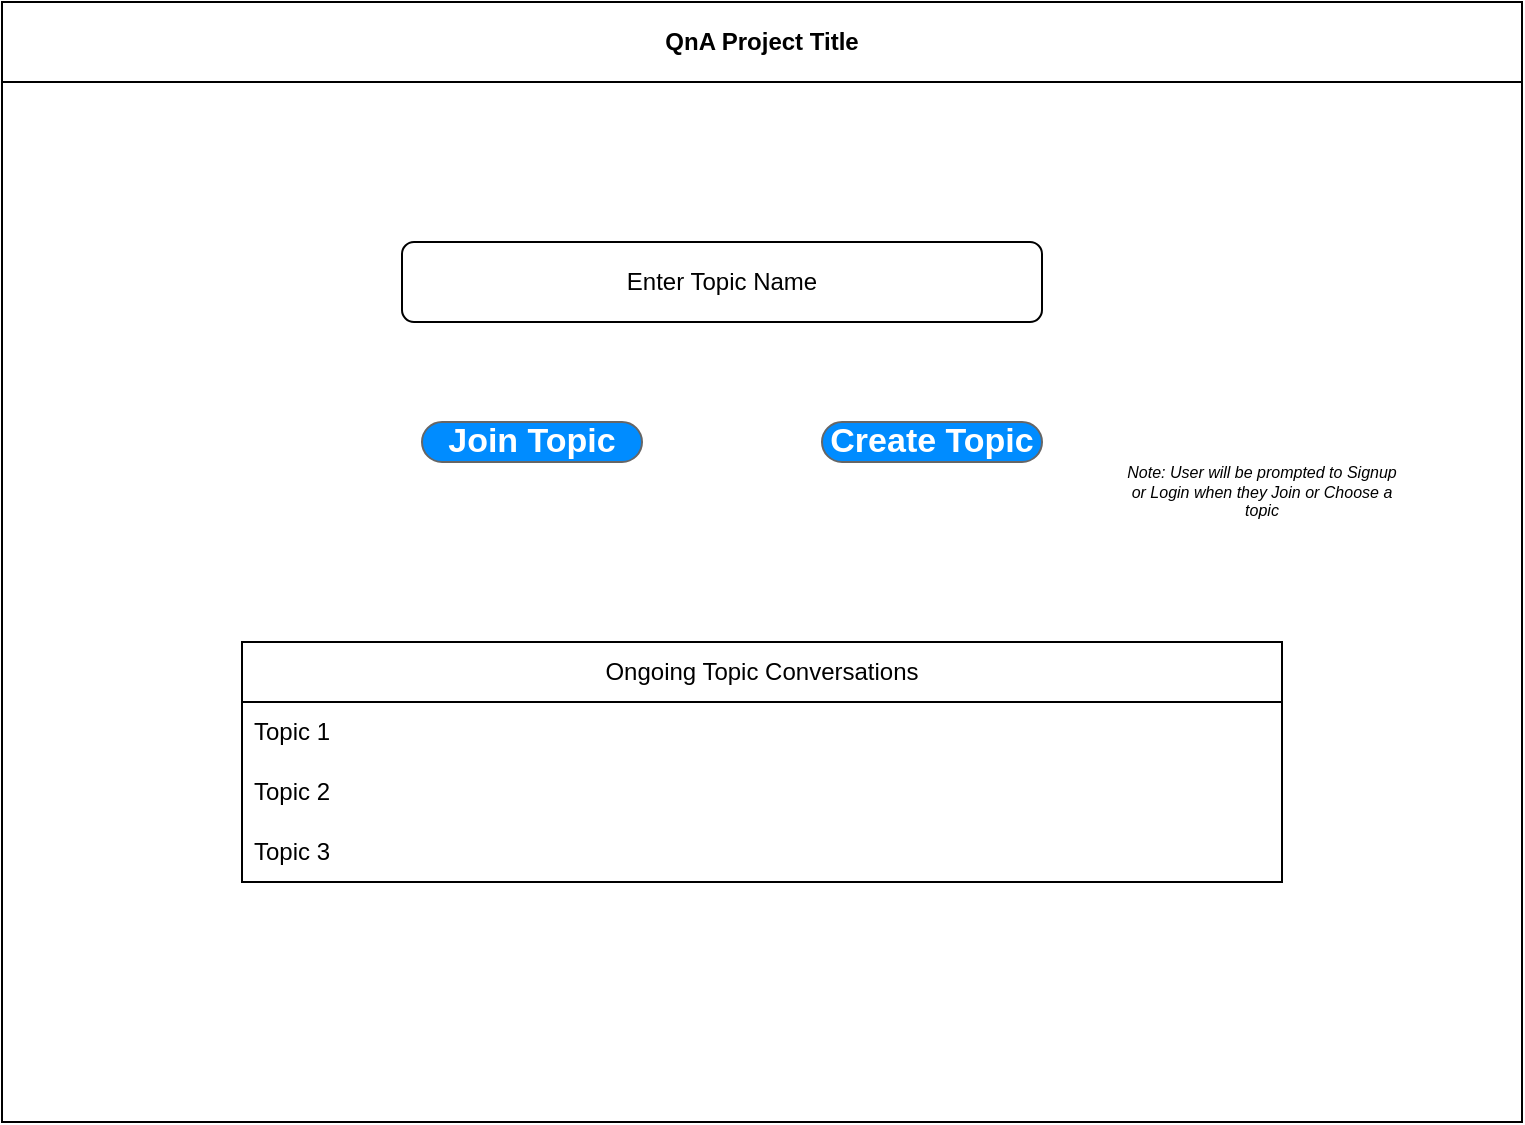 <mxfile>
    <diagram id="dfh5OxSNwV6NAsQwS6Wt" name="First Page">
        <mxGraphModel dx="1136" dy="626" grid="1" gridSize="10" guides="1" tooltips="1" connect="1" arrows="1" fold="1" page="1" pageScale="1" pageWidth="827" pageHeight="1169" math="0" shadow="0">
            <root>
                <mxCell id="0"/>
                <mxCell id="1" parent="0"/>
                <mxCell id="3" value="QnA Project Title" style="swimlane;whiteSpace=wrap;html=1;startSize=40;" vertex="1" parent="1">
                    <mxGeometry x="40" y="40" width="760" height="560" as="geometry"/>
                </mxCell>
                <mxCell id="4" value="Enter Topic Name" style="rounded=1;whiteSpace=wrap;html=1;" vertex="1" parent="3">
                    <mxGeometry x="200" y="120" width="320" height="40" as="geometry"/>
                </mxCell>
                <mxCell id="5" value="Join Topic" style="strokeWidth=1;shadow=0;dashed=0;align=center;html=1;shape=mxgraph.mockup.buttons.button;strokeColor=#666666;fontColor=#ffffff;mainText=;buttonStyle=round;fontSize=17;fontStyle=1;fillColor=#008cff;whiteSpace=wrap;" vertex="1" parent="3">
                    <mxGeometry x="210" y="210" width="110" height="20" as="geometry"/>
                </mxCell>
                <mxCell id="6" value="Create Topic" style="strokeWidth=1;shadow=0;dashed=0;align=center;html=1;shape=mxgraph.mockup.buttons.button;strokeColor=#666666;fontColor=#ffffff;mainText=;buttonStyle=round;fontSize=17;fontStyle=1;fillColor=#008cff;whiteSpace=wrap;" vertex="1" parent="3">
                    <mxGeometry x="410" y="210" width="110" height="20" as="geometry"/>
                </mxCell>
                <mxCell id="7" value="Ongoing Topic Conversations" style="swimlane;fontStyle=0;childLayout=stackLayout;horizontal=1;startSize=30;horizontalStack=0;resizeParent=1;resizeParentMax=0;resizeLast=0;collapsible=1;marginBottom=0;whiteSpace=wrap;html=1;" vertex="1" parent="3">
                    <mxGeometry x="120" y="320" width="520" height="120" as="geometry"/>
                </mxCell>
                <mxCell id="8" value="Topic 1" style="text;strokeColor=none;fillColor=none;align=left;verticalAlign=middle;spacingLeft=4;spacingRight=4;overflow=hidden;points=[[0,0.5],[1,0.5]];portConstraint=eastwest;rotatable=0;whiteSpace=wrap;html=1;" vertex="1" parent="7">
                    <mxGeometry y="30" width="520" height="30" as="geometry"/>
                </mxCell>
                <mxCell id="9" value="Topic 2" style="text;strokeColor=none;fillColor=none;align=left;verticalAlign=middle;spacingLeft=4;spacingRight=4;overflow=hidden;points=[[0,0.5],[1,0.5]];portConstraint=eastwest;rotatable=0;whiteSpace=wrap;html=1;" vertex="1" parent="7">
                    <mxGeometry y="60" width="520" height="30" as="geometry"/>
                </mxCell>
                <mxCell id="10" value="Topic 3" style="text;strokeColor=none;fillColor=none;align=left;verticalAlign=middle;spacingLeft=4;spacingRight=4;overflow=hidden;points=[[0,0.5],[1,0.5]];portConstraint=eastwest;rotatable=0;whiteSpace=wrap;html=1;" vertex="1" parent="7">
                    <mxGeometry y="90" width="520" height="30" as="geometry"/>
                </mxCell>
                <mxCell id="yw-NNCOrLJlEG6Cfuwei-10" value="&lt;i&gt;Note: User will be prompted to Signup or Login when they Join or Choose a topic&lt;/i&gt;" style="text;html=1;strokeColor=none;fillColor=none;align=center;verticalAlign=middle;whiteSpace=wrap;rounded=0;fontSize=8;" vertex="1" parent="3">
                    <mxGeometry x="560" y="210" width="140" height="70" as="geometry"/>
                </mxCell>
            </root>
        </mxGraphModel>
    </diagram>
    <diagram id="CoX_8JR1XfD17hhr654m" name="Signup">
        <mxGraphModel dx="1136" dy="626" grid="1" gridSize="10" guides="1" tooltips="1" connect="1" arrows="1" fold="1" page="1" pageScale="1" pageWidth="827" pageHeight="1169" math="0" shadow="0">
            <root>
                <mxCell id="0"/>
                <mxCell id="1" parent="0"/>
                <mxCell id="gjrfYO2ACXJyuvNmUzrk-1" value="My Profile - Sign Up" style="swimlane;whiteSpace=wrap;html=1;" vertex="1" parent="1">
                    <mxGeometry x="240" y="120" width="360" height="400" as="geometry"/>
                </mxCell>
                <mxCell id="gjrfYO2ACXJyuvNmUzrk-2" value="" style="shape=actor;whiteSpace=wrap;html=1;" vertex="1" parent="gjrfYO2ACXJyuvNmUzrk-1">
                    <mxGeometry x="160" y="40" width="40" height="40" as="geometry"/>
                </mxCell>
                <mxCell id="gjrfYO2ACXJyuvNmUzrk-3" value="Display Name" style="rounded=1;whiteSpace=wrap;html=1;" vertex="1" parent="gjrfYO2ACXJyuvNmUzrk-1">
                    <mxGeometry x="90" y="90" width="180" height="30" as="geometry"/>
                </mxCell>
                <mxCell id="gjrfYO2ACXJyuvNmUzrk-4" value="Email" style="rounded=1;whiteSpace=wrap;html=1;" vertex="1" parent="gjrfYO2ACXJyuvNmUzrk-1">
                    <mxGeometry x="90" y="170" width="180" height="30" as="geometry"/>
                </mxCell>
                <mxCell id="gjrfYO2ACXJyuvNmUzrk-5" value="Password" style="rounded=1;whiteSpace=wrap;html=1;" vertex="1" parent="gjrfYO2ACXJyuvNmUzrk-1">
                    <mxGeometry x="90" y="250" width="180" height="30" as="geometry"/>
                </mxCell>
                <mxCell id="gjrfYO2ACXJyuvNmUzrk-6" value="Submit" style="ellipse;whiteSpace=wrap;html=1;" vertex="1" parent="gjrfYO2ACXJyuvNmUzrk-1">
                    <mxGeometry x="120" y="320" width="120" height="30" as="geometry"/>
                </mxCell>
                <mxCell id="gjrfYO2ACXJyuvNmUzrk-7" value="Already have an account? &lt;u&gt;Log in here&lt;/u&gt;" style="text;html=1;strokeColor=none;fillColor=none;align=center;verticalAlign=middle;whiteSpace=wrap;rounded=0;" vertex="1" parent="gjrfYO2ACXJyuvNmUzrk-1">
                    <mxGeometry x="60" y="360" width="240" height="30" as="geometry"/>
                </mxCell>
            </root>
        </mxGraphModel>
    </diagram>
    <diagram id="fzvm94xmVaud8l0bwNrb" name="Login">
        <mxGraphModel dx="1136" dy="626" grid="1" gridSize="10" guides="1" tooltips="1" connect="1" arrows="1" fold="1" page="1" pageScale="1" pageWidth="827" pageHeight="1169" math="0" shadow="0">
            <root>
                <mxCell id="0"/>
                <mxCell id="1" parent="0"/>
                <mxCell id="P9VRNq6QOubat0qr5RGb-1" value="My Profile - Log In" style="swimlane;whiteSpace=wrap;html=1;" vertex="1" parent="1">
                    <mxGeometry x="234" y="120" width="360" height="400" as="geometry"/>
                </mxCell>
                <mxCell id="P9VRNq6QOubat0qr5RGb-2" value="" style="shape=actor;whiteSpace=wrap;html=1;" vertex="1" parent="P9VRNq6QOubat0qr5RGb-1">
                    <mxGeometry x="166" y="50" width="40" height="40" as="geometry"/>
                </mxCell>
                <mxCell id="P9VRNq6QOubat0qr5RGb-4" value="Display Name/Email" style="rounded=1;whiteSpace=wrap;html=1;" vertex="1" parent="P9VRNq6QOubat0qr5RGb-1">
                    <mxGeometry x="90" y="130" width="180" height="30" as="geometry"/>
                </mxCell>
                <mxCell id="P9VRNq6QOubat0qr5RGb-5" value="Password" style="rounded=1;whiteSpace=wrap;html=1;" vertex="1" parent="P9VRNq6QOubat0qr5RGb-1">
                    <mxGeometry x="90" y="210" width="180" height="30" as="geometry"/>
                </mxCell>
                <mxCell id="P9VRNq6QOubat0qr5RGb-6" value="Submit" style="ellipse;whiteSpace=wrap;html=1;" vertex="1" parent="P9VRNq6QOubat0qr5RGb-1">
                    <mxGeometry x="120" y="290" width="120" height="30" as="geometry"/>
                </mxCell>
                <mxCell id="P9VRNq6QOubat0qr5RGb-7" value="Don't have an account? &lt;u&gt;Sign up here&lt;/u&gt;" style="text;html=1;strokeColor=none;fillColor=none;align=center;verticalAlign=middle;whiteSpace=wrap;rounded=0;" vertex="1" parent="P9VRNq6QOubat0qr5RGb-1">
                    <mxGeometry x="60" y="360" width="240" height="30" as="geometry"/>
                </mxCell>
            </root>
        </mxGraphModel>
    </diagram>
    <diagram id="hVGZN72YGQw6HtDagJa8" name="Main Page">
        <mxGraphModel dx="1136" dy="626" grid="1" gridSize="10" guides="1" tooltips="1" connect="1" arrows="1" fold="1" page="1" pageScale="1" pageWidth="827" pageHeight="1169" math="0" shadow="0">
            <root>
                <mxCell id="0"/>
                <mxCell id="1" parent="0"/>
                <mxCell id="1wIh-J4AiBjrx2nC4E3j-1" value="QnA Project Title" style="swimlane;whiteSpace=wrap;html=1;startSize=40;fontStyle=0" vertex="1" parent="1">
                    <mxGeometry x="40" y="40" width="760" height="560" as="geometry"/>
                </mxCell>
                <mxCell id="1wIh-J4AiBjrx2nC4E3j-13" value="" style="rounded=1;whiteSpace=wrap;html=1;fontStyle=0" vertex="1" parent="1wIh-J4AiBjrx2nC4E3j-1">
                    <mxGeometry x="160" y="60" width="440" height="120" as="geometry"/>
                </mxCell>
                <mxCell id="1wIh-J4AiBjrx2nC4E3j-10" value="" style="sketch=0;aspect=fixed;pointerEvents=1;shadow=0;dashed=0;html=1;strokeColor=none;labelPosition=center;verticalLabelPosition=bottom;verticalAlign=top;align=center;fillColor=#00188D;shape=mxgraph.mscae.enterprise.protocol_stack;fontStyle=0" vertex="1" parent="1wIh-J4AiBjrx2nC4E3j-1">
                    <mxGeometry y="10" width="29.41" height="20" as="geometry"/>
                </mxCell>
                <mxCell id="1wIh-J4AiBjrx2nC4E3j-14" value="Type your question" style="text;html=1;strokeColor=none;fillColor=none;align=center;verticalAlign=middle;whiteSpace=wrap;rounded=0;fontStyle=0" vertex="1" parent="1wIh-J4AiBjrx2nC4E3j-1">
                    <mxGeometry x="160" y="60" width="110" height="30" as="geometry"/>
                </mxCell>
                <mxCell id="qwi-tcZrJFymVucxJc4y-1" value="" style="rounded=1;whiteSpace=wrap;html=1;align=left;fontStyle=0" vertex="1" parent="1wIh-J4AiBjrx2nC4E3j-1">
                    <mxGeometry x="160" y="150" width="170" height="30" as="geometry"/>
                </mxCell>
                <mxCell id="qwi-tcZrJFymVucxJc4y-5" value="Ask Anonymously" style="rounded=1;arcSize=10;fillColor=#172B4D;strokeColor=none;html=1;fontSize=11;align=left;fontColor=#ffffff;fontStyle=0;fontSize=11;sketch=0;hachureGap=4;pointerEvents=0;fontFamily=Architects Daughter;fontSource=https%3A%2F%2Ffonts.googleapis.com%2Fcss%3Ffamily%3DArchitects%2BDaughter;" vertex="1" parent="1wIh-J4AiBjrx2nC4E3j-1">
                    <mxGeometry x="160" y="155" width="150" height="20" as="geometry"/>
                </mxCell>
                <mxCell id="qwi-tcZrJFymVucxJc4y-7" value="Topic Name" style="rounded=1;whiteSpace=wrap;html=1;fontStyle=0" vertex="1" parent="1wIh-J4AiBjrx2nC4E3j-1">
                    <mxGeometry width="210" height="40" as="geometry"/>
                </mxCell>
                <mxCell id="qwi-tcZrJFymVucxJc4y-2" value="" style="fillColor=#36B37E;strokeColor=none;rounded=1;arcSize=50;sketch=0;hachureGap=4;pointerEvents=0;fontFamily=Architects Daughter;fontSource=https%3A%2F%2Ffonts.googleapis.com%2Fcss%3Ffamily%3DArchitects%2BDaughter;fontSize=20;fontStyle=0" vertex="1" parent="1wIh-J4AiBjrx2nC4E3j-1">
                    <mxGeometry x="265" y="157" width="30" height="16" as="geometry"/>
                </mxCell>
                <mxCell id="qwi-tcZrJFymVucxJc4y-3" value="" style="shape=ellipse;strokeColor=none;fillColor=#9AD9BE;sketch=0;hachureGap=4;pointerEvents=0;fontFamily=Architects Daughter;fontSource=https%3A%2F%2Ffonts.googleapis.com%2Fcss%3Ffamily%3DArchitects%2BDaughter;fontSize=20;fontStyle=0" vertex="1" parent="qwi-tcZrJFymVucxJc4y-2">
                    <mxGeometry x="1" y="0.5" width="12" height="12" relative="1" as="geometry">
                        <mxPoint x="-14" y="-6" as="offset"/>
                    </mxGeometry>
                </mxCell>
                <mxCell id="qwi-tcZrJFymVucxJc4y-4" value="" style="html=1;shadow=0;dashed=0;shape=mxgraph.atlassian.check;strokeColor=#9AD9BE;sketch=1;hachureGap=4;pointerEvents=0;fontFamily=Architects Daughter;fontSource=https%3A%2F%2Ffonts.googleapis.com%2Fcss%3Ffamily%3DArchitects%2BDaughter;fontSize=20;fontStyle=0" vertex="1" parent="qwi-tcZrJFymVucxJc4y-2">
                    <mxGeometry y="0.5" width="6" height="5" relative="1" as="geometry">
                        <mxPoint x="4" y="-3" as="offset"/>
                    </mxGeometry>
                </mxCell>
                <mxCell id="qwi-tcZrJFymVucxJc4y-10" value="&lt;font style=&quot;font-size: 8px;&quot;&gt;Num Questions&lt;/font&gt;" style="text;html=1;strokeColor=none;fillColor=none;align=center;verticalAlign=middle;whiteSpace=wrap;rounded=0;fontStyle=0" vertex="1" parent="1wIh-J4AiBjrx2nC4E3j-1">
                    <mxGeometry x="540" y="190" width="60" height="30" as="geometry"/>
                </mxCell>
                <mxCell id="qwi-tcZrJFymVucxJc4y-11" value="&lt;font style=&quot;font-size: 12px;&quot;&gt;Send&lt;/font&gt;" style="rounded=1;whiteSpace=wrap;html=1;fontSize=8;fontStyle=0" vertex="1" parent="1wIh-J4AiBjrx2nC4E3j-1">
                    <mxGeometry x="530" y="150" width="70" height="30" as="geometry"/>
                </mxCell>
                <mxCell id="qwi-tcZrJFymVucxJc4y-12" value="" style="rounded=1;whiteSpace=wrap;html=1;fontSize=12;fontStyle=0" vertex="1" parent="1wIh-J4AiBjrx2nC4E3j-1">
                    <mxGeometry x="160" y="220" width="440" height="150" as="geometry"/>
                </mxCell>
                <mxCell id="qwi-tcZrJFymVucxJc4y-13" value="" style="rounded=1;whiteSpace=wrap;html=1;fontSize=12;fontStyle=0" vertex="1" parent="1wIh-J4AiBjrx2nC4E3j-1">
                    <mxGeometry x="170" y="270" width="420" height="80" as="geometry"/>
                </mxCell>
                <mxCell id="qwi-tcZrJFymVucxJc4y-14" value="&lt;font style=&quot;font-size: 8px;&quot;&gt;Asker Name&lt;/font&gt;" style="text;html=1;strokeColor=none;fillColor=none;align=center;verticalAlign=middle;whiteSpace=wrap;rounded=0;fontSize=12;fontStyle=0" vertex="1" parent="1wIh-J4AiBjrx2nC4E3j-1">
                    <mxGeometry x="170" y="220" width="50" height="20" as="geometry"/>
                </mxCell>
                <mxCell id="qwi-tcZrJFymVucxJc4y-16" value="&lt;font style=&quot;font-size: 6px;&quot;&gt;NumUpvotes&lt;/font&gt;" style="rounded=1;whiteSpace=wrap;html=1;fontSize=8;align=left;fontStyle=0" vertex="1" parent="1wIh-J4AiBjrx2nC4E3j-1">
                    <mxGeometry x="520" y="220" width="80" height="20" as="geometry"/>
                </mxCell>
                <mxCell id="qwi-tcZrJFymVucxJc4y-18" value="" style="sketch=0;html=1;aspect=fixed;strokeColor=none;shadow=0;align=center;verticalAlign=top;fillColor=#3B8DF1;shape=mxgraph.gcp2.thumbs_up;fontSize=6;fontStyle=0" vertex="1" parent="1wIh-J4AiBjrx2nC4E3j-1">
                    <mxGeometry x="570" y="220" width="20" height="20" as="geometry"/>
                </mxCell>
                <mxCell id="qwi-tcZrJFymVucxJc4y-22" value="Question" style="rounded=1;whiteSpace=wrap;html=1;fontSize=12;fontStyle=0" vertex="1" parent="1wIh-J4AiBjrx2nC4E3j-1">
                    <mxGeometry x="170" y="240" width="420" height="30" as="geometry"/>
                </mxCell>
                <mxCell id="qwi-tcZrJFymVucxJc4y-23" value="&lt;font style=&quot;font-size: 8px;&quot;&gt;Answerer Name&lt;/font&gt;" style="text;html=1;strokeColor=none;fillColor=none;align=center;verticalAlign=middle;whiteSpace=wrap;rounded=0;fontSize=12;fontStyle=0" vertex="1" parent="1wIh-J4AiBjrx2nC4E3j-1">
                    <mxGeometry x="170" y="265" width="60" height="30" as="geometry"/>
                </mxCell>
                <mxCell id="qwi-tcZrJFymVucxJc4y-24" value="" style="rounded=1;whiteSpace=wrap;html=1;fontSize=8;fontStyle=0" vertex="1" parent="1wIh-J4AiBjrx2nC4E3j-1">
                    <mxGeometry x="520" y="270" width="70" height="20" as="geometry"/>
                </mxCell>
                <mxCell id="qwi-tcZrJFymVucxJc4y-26" value="" style="endArrow=none;html=1;fontSize=8;exitX=0.5;exitY=1;exitDx=0;exitDy=0;entryX=0.5;entryY=0;entryDx=0;entryDy=0;fontStyle=0" edge="1" parent="1wIh-J4AiBjrx2nC4E3j-1" source="qwi-tcZrJFymVucxJc4y-24" target="qwi-tcZrJFymVucxJc4y-24">
                    <mxGeometry width="50" height="50" relative="1" as="geometry">
                        <mxPoint x="510" y="320" as="sourcePoint"/>
                        <mxPoint x="560" y="270" as="targetPoint"/>
                    </mxGeometry>
                </mxCell>
                <mxCell id="qwi-tcZrJFymVucxJc4y-27" value="" style="html=1;shadow=0;dashed=0;align=center;verticalAlign=middle;shape=mxgraph.arrows2.arrow;dy=0.6;dx=40;direction=north;notch=0;fontSize=8;fontStyle=0" vertex="1" parent="1wIh-J4AiBjrx2nC4E3j-1">
                    <mxGeometry x="540" y="270" width="10" height="20" as="geometry"/>
                </mxCell>
                <mxCell id="qwi-tcZrJFymVucxJc4y-28" value="" style="html=1;shadow=0;dashed=0;align=center;verticalAlign=middle;shape=mxgraph.arrows2.arrow;dy=0.6;dx=40;direction=south;notch=0;fontSize=8;fontStyle=0" vertex="1" parent="1wIh-J4AiBjrx2nC4E3j-1">
                    <mxGeometry x="575" y="270" width="15" height="20" as="geometry"/>
                </mxCell>
                <mxCell id="qwi-tcZrJFymVucxJc4y-30" value="Num" style="text;html=1;strokeColor=none;fillColor=none;align=center;verticalAlign=middle;whiteSpace=wrap;rounded=0;fontSize=8;fontStyle=0" vertex="1" parent="1wIh-J4AiBjrx2nC4E3j-1">
                    <mxGeometry x="520" y="280" width="30" height="10" as="geometry"/>
                </mxCell>
                <mxCell id="qwi-tcZrJFymVucxJc4y-31" value="Num" style="text;html=1;strokeColor=none;fillColor=none;align=center;verticalAlign=middle;whiteSpace=wrap;rounded=0;fontSize=8;fontStyle=0" vertex="1" parent="1wIh-J4AiBjrx2nC4E3j-1">
                    <mxGeometry x="555" y="280" width="30" height="10" as="geometry"/>
                </mxCell>
                <mxCell id="qwi-tcZrJFymVucxJc4y-33" value="&lt;font style=&quot;font-size: 12px;&quot;&gt;Answer&lt;/font&gt;" style="rounded=1;whiteSpace=wrap;html=1;fontSize=8;fontStyle=0" vertex="1" parent="1wIh-J4AiBjrx2nC4E3j-1">
                    <mxGeometry x="170" y="290" width="420" height="65" as="geometry"/>
                </mxCell>
                <mxCell id="qwi-tcZrJFymVucxJc4y-48" value="&lt;font style=&quot;font-size: 8px;&quot;&gt;View Whole Discussion&lt;/font&gt;" style="text;html=1;strokeColor=none;fillColor=none;align=center;verticalAlign=middle;whiteSpace=wrap;rounded=0;fontSize=12;fontStyle=4" vertex="1" parent="1wIh-J4AiBjrx2nC4E3j-1">
                    <mxGeometry x="280" y="355" width="200" height="10" as="geometry"/>
                </mxCell>
                <mxCell id="qwi-tcZrJFymVucxJc4y-49" value="" style="rounded=1;whiteSpace=wrap;html=1;fontSize=12;fontStyle=0" vertex="1" parent="1wIh-J4AiBjrx2nC4E3j-1">
                    <mxGeometry x="160" y="390" width="440" height="150" as="geometry"/>
                </mxCell>
                <mxCell id="qwi-tcZrJFymVucxJc4y-50" value="" style="rounded=1;whiteSpace=wrap;html=1;fontSize=12;fontStyle=0" vertex="1" parent="1wIh-J4AiBjrx2nC4E3j-1">
                    <mxGeometry x="170" y="440" width="420" height="80" as="geometry"/>
                </mxCell>
                <mxCell id="qwi-tcZrJFymVucxJc4y-51" value="&lt;font style=&quot;font-size: 8px;&quot;&gt;Asker Name&lt;/font&gt;" style="text;html=1;strokeColor=none;fillColor=none;align=center;verticalAlign=middle;whiteSpace=wrap;rounded=0;fontSize=12;fontStyle=0" vertex="1" parent="1wIh-J4AiBjrx2nC4E3j-1">
                    <mxGeometry x="170" y="390" width="50" height="20" as="geometry"/>
                </mxCell>
                <mxCell id="qwi-tcZrJFymVucxJc4y-52" value="&lt;font style=&quot;font-size: 6px;&quot;&gt;NumUpvotes&lt;/font&gt;" style="rounded=1;whiteSpace=wrap;html=1;fontSize=8;align=left;fontStyle=0" vertex="1" parent="1wIh-J4AiBjrx2nC4E3j-1">
                    <mxGeometry x="520" y="390" width="80" height="20" as="geometry"/>
                </mxCell>
                <mxCell id="qwi-tcZrJFymVucxJc4y-53" value="" style="sketch=0;html=1;aspect=fixed;strokeColor=none;shadow=0;align=center;verticalAlign=top;fillColor=#3B8DF1;shape=mxgraph.gcp2.thumbs_up;fontSize=6;fontStyle=0" vertex="1" parent="1wIh-J4AiBjrx2nC4E3j-1">
                    <mxGeometry x="570" y="390" width="20" height="20" as="geometry"/>
                </mxCell>
                <mxCell id="qwi-tcZrJFymVucxJc4y-54" value="Question" style="rounded=1;whiteSpace=wrap;html=1;fontSize=12;fontStyle=0" vertex="1" parent="1wIh-J4AiBjrx2nC4E3j-1">
                    <mxGeometry x="170" y="410" width="420" height="30" as="geometry"/>
                </mxCell>
                <mxCell id="qwi-tcZrJFymVucxJc4y-55" value="&lt;font style=&quot;font-size: 8px;&quot;&gt;Answerer Name&lt;/font&gt;" style="text;html=1;strokeColor=none;fillColor=none;align=center;verticalAlign=middle;whiteSpace=wrap;rounded=0;fontSize=12;fontStyle=0" vertex="1" parent="1wIh-J4AiBjrx2nC4E3j-1">
                    <mxGeometry x="170" y="435" width="60" height="30" as="geometry"/>
                </mxCell>
                <mxCell id="qwi-tcZrJFymVucxJc4y-56" value="" style="rounded=1;whiteSpace=wrap;html=1;fontSize=8;fontStyle=0" vertex="1" parent="1wIh-J4AiBjrx2nC4E3j-1">
                    <mxGeometry x="520" y="440" width="70" height="20" as="geometry"/>
                </mxCell>
                <mxCell id="qwi-tcZrJFymVucxJc4y-57" value="" style="endArrow=none;html=1;fontSize=8;exitX=0.5;exitY=1;exitDx=0;exitDy=0;entryX=0.5;entryY=0;entryDx=0;entryDy=0;fontStyle=0" edge="1" parent="1wIh-J4AiBjrx2nC4E3j-1" source="qwi-tcZrJFymVucxJc4y-56" target="qwi-tcZrJFymVucxJc4y-56">
                    <mxGeometry width="50" height="50" relative="1" as="geometry">
                        <mxPoint x="470" y="450" as="sourcePoint"/>
                        <mxPoint x="520" y="400" as="targetPoint"/>
                    </mxGeometry>
                </mxCell>
                <mxCell id="qwi-tcZrJFymVucxJc4y-58" value="" style="html=1;shadow=0;dashed=0;align=center;verticalAlign=middle;shape=mxgraph.arrows2.arrow;dy=0.6;dx=40;direction=north;notch=0;fontSize=8;fontStyle=0" vertex="1" parent="1wIh-J4AiBjrx2nC4E3j-1">
                    <mxGeometry x="540" y="440" width="10" height="20" as="geometry"/>
                </mxCell>
                <mxCell id="qwi-tcZrJFymVucxJc4y-59" value="" style="html=1;shadow=0;dashed=0;align=center;verticalAlign=middle;shape=mxgraph.arrows2.arrow;dy=0.6;dx=40;direction=south;notch=0;fontSize=8;fontStyle=0" vertex="1" parent="1wIh-J4AiBjrx2nC4E3j-1">
                    <mxGeometry x="575" y="440" width="15" height="20" as="geometry"/>
                </mxCell>
                <mxCell id="qwi-tcZrJFymVucxJc4y-60" value="Num" style="text;html=1;strokeColor=none;fillColor=none;align=center;verticalAlign=middle;whiteSpace=wrap;rounded=0;fontSize=8;fontStyle=0" vertex="1" parent="1wIh-J4AiBjrx2nC4E3j-1">
                    <mxGeometry x="520" y="450" width="30" height="10" as="geometry"/>
                </mxCell>
                <mxCell id="qwi-tcZrJFymVucxJc4y-61" value="Num" style="text;html=1;strokeColor=none;fillColor=none;align=center;verticalAlign=middle;whiteSpace=wrap;rounded=0;fontSize=8;fontStyle=0" vertex="1" parent="1wIh-J4AiBjrx2nC4E3j-1">
                    <mxGeometry x="555" y="450" width="30" height="10" as="geometry"/>
                </mxCell>
                <mxCell id="qwi-tcZrJFymVucxJc4y-62" value="&lt;font style=&quot;font-size: 12px;&quot;&gt;Answer&lt;/font&gt;" style="rounded=1;whiteSpace=wrap;html=1;fontSize=8;fontStyle=0" vertex="1" parent="1wIh-J4AiBjrx2nC4E3j-1">
                    <mxGeometry x="170" y="460" width="420" height="65" as="geometry"/>
                </mxCell>
                <mxCell id="qwi-tcZrJFymVucxJc4y-63" value="&lt;font style=&quot;font-size: 8px;&quot;&gt;View Whole Discussion&lt;/font&gt;" style="text;html=1;strokeColor=none;fillColor=none;align=center;verticalAlign=middle;whiteSpace=wrap;rounded=0;fontSize=12;fontStyle=4" vertex="1" parent="1wIh-J4AiBjrx2nC4E3j-1">
                    <mxGeometry x="280" y="525" width="200" height="10" as="geometry"/>
                </mxCell>
                <mxCell id="qwi-tcZrJFymVucxJc4y-64" value="" style="rounded=1;whiteSpace=wrap;html=1;fontSize=8;fontStyle=0" vertex="1" parent="1wIh-J4AiBjrx2nC4E3j-1">
                    <mxGeometry x="160" y="195" width="110" height="20" as="geometry"/>
                </mxCell>
                <mxCell id="qwi-tcZrJFymVucxJc4y-65" value="" style="endArrow=none;html=1;fontSize=8;exitX=0.5;exitY=1;exitDx=0;exitDy=0;entryX=0.5;entryY=0;entryDx=0;entryDy=0;fontStyle=0" edge="1" parent="1wIh-J4AiBjrx2nC4E3j-1" source="qwi-tcZrJFymVucxJc4y-64" target="qwi-tcZrJFymVucxJc4y-64">
                    <mxGeometry width="50" height="50" relative="1" as="geometry">
                        <mxPoint x="170" y="245" as="sourcePoint"/>
                        <mxPoint x="220" y="195" as="targetPoint"/>
                    </mxGeometry>
                </mxCell>
                <mxCell id="qwi-tcZrJFymVucxJc4y-66" value="Popular" style="text;html=1;strokeColor=none;fillColor=none;align=center;verticalAlign=middle;whiteSpace=wrap;rounded=0;fontSize=8;fontStyle=0" vertex="1" parent="1wIh-J4AiBjrx2nC4E3j-1">
                    <mxGeometry x="160" y="195" width="50" height="25" as="geometry"/>
                </mxCell>
                <mxCell id="qwi-tcZrJFymVucxJc4y-67" value="Recent" style="text;html=1;strokeColor=none;fillColor=none;align=center;verticalAlign=middle;whiteSpace=wrap;rounded=0;fontSize=8;fontStyle=0" vertex="1" parent="1wIh-J4AiBjrx2nC4E3j-1">
                    <mxGeometry x="215" y="195" width="50" height="25" as="geometry"/>
                </mxCell>
                <mxCell id="oWFiZ46cA2aoWWjlbJ6O-1" value="" style="rounded=0;whiteSpace=wrap;html=1;fontSize=8;fontStyle=0" vertex="1" parent="1wIh-J4AiBjrx2nC4E3j-1">
                    <mxGeometry y="40" width="120" height="240" as="geometry"/>
                </mxCell>
                <mxCell id="oWFiZ46cA2aoWWjlbJ6O-2" value="&lt;ul&gt;&lt;li&gt;Topic 1&lt;/li&gt;&lt;li&gt;Topic 2&lt;/li&gt;&lt;li&gt;Topic 3&lt;/li&gt;&lt;li&gt;Topic 4&lt;/li&gt;&lt;/ul&gt;" style="text;strokeColor=none;fillColor=none;html=1;whiteSpace=wrap;verticalAlign=middle;overflow=hidden;fontSize=8;align=left;fontStyle=0" vertex="1" parent="1wIh-J4AiBjrx2nC4E3j-1">
                    <mxGeometry y="40" width="120" height="240" as="geometry"/>
                </mxCell>
                <mxCell id="6nedt9AjUgWaYN35NtTZ-1" value="Note: Clicking anywhere on the outer Q/A box should let user view whole discussion" style="text;html=1;strokeColor=none;fillColor=none;align=center;verticalAlign=middle;whiteSpace=wrap;rounded=0;fontSize=8;fontStyle=2" vertex="1" parent="1wIh-J4AiBjrx2nC4E3j-1">
                    <mxGeometry x="640" y="220" width="110" height="50" as="geometry"/>
                </mxCell>
            </root>
        </mxGraphModel>
    </diagram>
    <diagram id="LeoTDf-KVe7SUwEXwQ8s" name="Expanded Discussion">
        <mxGraphModel dx="1136" dy="626" grid="1" gridSize="10" guides="1" tooltips="1" connect="1" arrows="1" fold="1" page="1" pageScale="1" pageWidth="827" pageHeight="1169" math="0" shadow="0">
            <root>
                <mxCell id="0"/>
                <mxCell id="1" parent="0"/>
                <mxCell id="AFlFCtvSjgOMFmuG4B5u-1" value="QnA Project Title" style="swimlane;whiteSpace=wrap;html=1;startSize=40;" vertex="1" parent="1">
                    <mxGeometry x="40" y="40" width="760" height="560" as="geometry"/>
                </mxCell>
                <mxCell id="AFlFCtvSjgOMFmuG4B5u-3" value="" style="sketch=0;aspect=fixed;pointerEvents=1;shadow=0;dashed=0;html=1;strokeColor=none;labelPosition=center;verticalLabelPosition=bottom;verticalAlign=top;align=center;fillColor=#00188D;shape=mxgraph.mscae.enterprise.protocol_stack" vertex="1" parent="AFlFCtvSjgOMFmuG4B5u-1">
                    <mxGeometry y="10" width="29.41" height="20" as="geometry"/>
                </mxCell>
                <mxCell id="AFlFCtvSjgOMFmuG4B5u-7" value="Topic Name" style="rounded=1;whiteSpace=wrap;html=1;" vertex="1" parent="AFlFCtvSjgOMFmuG4B5u-1">
                    <mxGeometry width="210" height="40" as="geometry"/>
                </mxCell>
                <mxCell id="AFlFCtvSjgOMFmuG4B5u-12" value="&lt;font style=&quot;font-size: 8px;&quot;&gt;Num ANSWERS&lt;/font&gt;" style="text;html=1;strokeColor=none;fillColor=none;align=center;verticalAlign=middle;whiteSpace=wrap;rounded=0;" vertex="1" parent="AFlFCtvSjgOMFmuG4B5u-1">
                    <mxGeometry x="530" y="60" width="70" height="30" as="geometry"/>
                </mxCell>
                <mxCell id="AFlFCtvSjgOMFmuG4B5u-14" value="" style="rounded=1;whiteSpace=wrap;html=1;fontSize=12;" vertex="1" parent="AFlFCtvSjgOMFmuG4B5u-1">
                    <mxGeometry x="160" y="90" width="440" height="450" as="geometry"/>
                </mxCell>
                <mxCell id="AFlFCtvSjgOMFmuG4B5u-15" value="" style="rounded=1;whiteSpace=wrap;html=1;fontSize=12;" vertex="1" parent="AFlFCtvSjgOMFmuG4B5u-1">
                    <mxGeometry x="170" y="140" width="420" height="80" as="geometry"/>
                </mxCell>
                <mxCell id="AFlFCtvSjgOMFmuG4B5u-16" value="&lt;font style=&quot;font-size: 8px;&quot;&gt;Asker Name&lt;/font&gt;" style="text;html=1;strokeColor=none;fillColor=none;align=center;verticalAlign=middle;whiteSpace=wrap;rounded=0;fontSize=12;" vertex="1" parent="AFlFCtvSjgOMFmuG4B5u-1">
                    <mxGeometry x="170" y="90" width="50" height="20" as="geometry"/>
                </mxCell>
                <mxCell id="AFlFCtvSjgOMFmuG4B5u-17" value="&lt;font style=&quot;font-size: 6px;&quot;&gt;NumUpvotes&lt;/font&gt;" style="rounded=1;whiteSpace=wrap;html=1;fontSize=8;align=left;" vertex="1" parent="AFlFCtvSjgOMFmuG4B5u-1">
                    <mxGeometry x="520" y="90" width="80" height="20" as="geometry"/>
                </mxCell>
                <mxCell id="AFlFCtvSjgOMFmuG4B5u-18" value="" style="sketch=0;html=1;aspect=fixed;strokeColor=none;shadow=0;align=center;verticalAlign=top;fillColor=#3B8DF1;shape=mxgraph.gcp2.thumbs_up;fontSize=6;" vertex="1" parent="AFlFCtvSjgOMFmuG4B5u-1">
                    <mxGeometry x="570" y="90" width="20" height="20" as="geometry"/>
                </mxCell>
                <mxCell id="AFlFCtvSjgOMFmuG4B5u-19" value="Question" style="rounded=1;whiteSpace=wrap;html=1;fontSize=12;" vertex="1" parent="AFlFCtvSjgOMFmuG4B5u-1">
                    <mxGeometry x="170" y="110" width="420" height="30" as="geometry"/>
                </mxCell>
                <mxCell id="AFlFCtvSjgOMFmuG4B5u-20" value="&lt;font style=&quot;font-size: 8px;&quot;&gt;Answerer Name&lt;/font&gt;" style="text;html=1;strokeColor=none;fillColor=none;align=center;verticalAlign=middle;whiteSpace=wrap;rounded=0;fontSize=12;" vertex="1" parent="AFlFCtvSjgOMFmuG4B5u-1">
                    <mxGeometry x="170" y="135" width="60" height="30" as="geometry"/>
                </mxCell>
                <mxCell id="AFlFCtvSjgOMFmuG4B5u-21" value="" style="rounded=1;whiteSpace=wrap;html=1;fontSize=8;" vertex="1" parent="AFlFCtvSjgOMFmuG4B5u-1">
                    <mxGeometry x="520" y="140" width="70" height="20" as="geometry"/>
                </mxCell>
                <mxCell id="AFlFCtvSjgOMFmuG4B5u-22" value="" style="endArrow=none;html=1;fontSize=8;exitX=0.5;exitY=1;exitDx=0;exitDy=0;entryX=0.5;entryY=0;entryDx=0;entryDy=0;" edge="1" parent="AFlFCtvSjgOMFmuG4B5u-1" source="AFlFCtvSjgOMFmuG4B5u-21" target="AFlFCtvSjgOMFmuG4B5u-21">
                    <mxGeometry width="50" height="50" relative="1" as="geometry">
                        <mxPoint x="510" y="190" as="sourcePoint"/>
                        <mxPoint x="560" y="140" as="targetPoint"/>
                    </mxGeometry>
                </mxCell>
                <mxCell id="AFlFCtvSjgOMFmuG4B5u-23" value="" style="html=1;shadow=0;dashed=0;align=center;verticalAlign=middle;shape=mxgraph.arrows2.arrow;dy=0.6;dx=40;direction=north;notch=0;fontSize=8;" vertex="1" parent="AFlFCtvSjgOMFmuG4B5u-1">
                    <mxGeometry x="540" y="140" width="10" height="20" as="geometry"/>
                </mxCell>
                <mxCell id="AFlFCtvSjgOMFmuG4B5u-24" value="" style="html=1;shadow=0;dashed=0;align=center;verticalAlign=middle;shape=mxgraph.arrows2.arrow;dy=0.6;dx=40;direction=south;notch=0;fontSize=8;" vertex="1" parent="AFlFCtvSjgOMFmuG4B5u-1">
                    <mxGeometry x="575" y="140" width="15" height="20" as="geometry"/>
                </mxCell>
                <mxCell id="AFlFCtvSjgOMFmuG4B5u-25" value="Num" style="text;html=1;strokeColor=none;fillColor=none;align=center;verticalAlign=middle;whiteSpace=wrap;rounded=0;fontSize=8;" vertex="1" parent="AFlFCtvSjgOMFmuG4B5u-1">
                    <mxGeometry x="520" y="150" width="30" height="10" as="geometry"/>
                </mxCell>
                <mxCell id="AFlFCtvSjgOMFmuG4B5u-26" value="Num" style="text;html=1;strokeColor=none;fillColor=none;align=center;verticalAlign=middle;whiteSpace=wrap;rounded=0;fontSize=8;" vertex="1" parent="AFlFCtvSjgOMFmuG4B5u-1">
                    <mxGeometry x="555" y="150" width="30" height="10" as="geometry"/>
                </mxCell>
                <mxCell id="AFlFCtvSjgOMFmuG4B5u-27" value="&lt;font style=&quot;font-size: 12px;&quot;&gt;Answer&lt;/font&gt;" style="rounded=1;whiteSpace=wrap;html=1;fontSize=8;" vertex="1" parent="AFlFCtvSjgOMFmuG4B5u-1">
                    <mxGeometry x="170" y="160" width="420" height="100" as="geometry"/>
                </mxCell>
                <mxCell id="AFlFCtvSjgOMFmuG4B5u-28" value="&lt;font style=&quot;font-size: 8px;&quot;&gt;Minimise Discussion&lt;/font&gt;" style="text;html=1;strokeColor=none;fillColor=none;align=center;verticalAlign=middle;whiteSpace=wrap;rounded=0;fontSize=12;fontStyle=4" vertex="1" parent="AFlFCtvSjgOMFmuG4B5u-1">
                    <mxGeometry x="280" y="530" width="200" height="10" as="geometry"/>
                </mxCell>
                <mxCell id="AFlFCtvSjgOMFmuG4B5u-50" value="" style="rounded=1;whiteSpace=wrap;html=1;fontSize=12;" vertex="1" parent="AFlFCtvSjgOMFmuG4B5u-1">
                    <mxGeometry x="170" y="270" width="420" height="80" as="geometry"/>
                </mxCell>
                <mxCell id="AFlFCtvSjgOMFmuG4B5u-51" value="&lt;font style=&quot;font-size: 8px;&quot;&gt;Answerer Name&lt;/font&gt;" style="text;html=1;strokeColor=none;fillColor=none;align=center;verticalAlign=middle;whiteSpace=wrap;rounded=0;fontSize=12;" vertex="1" parent="AFlFCtvSjgOMFmuG4B5u-1">
                    <mxGeometry x="170" y="265" width="60" height="30" as="geometry"/>
                </mxCell>
                <mxCell id="AFlFCtvSjgOMFmuG4B5u-52" value="" style="rounded=1;whiteSpace=wrap;html=1;fontSize=8;" vertex="1" parent="AFlFCtvSjgOMFmuG4B5u-1">
                    <mxGeometry x="520" y="270" width="70" height="20" as="geometry"/>
                </mxCell>
                <mxCell id="AFlFCtvSjgOMFmuG4B5u-53" value="" style="endArrow=none;html=1;fontSize=8;exitX=0.5;exitY=1;exitDx=0;exitDy=0;entryX=0.5;entryY=0;entryDx=0;entryDy=0;" edge="1" parent="AFlFCtvSjgOMFmuG4B5u-1" source="AFlFCtvSjgOMFmuG4B5u-52" target="AFlFCtvSjgOMFmuG4B5u-52">
                    <mxGeometry width="50" height="50" relative="1" as="geometry">
                        <mxPoint x="470" y="280" as="sourcePoint"/>
                        <mxPoint x="520" y="230" as="targetPoint"/>
                    </mxGeometry>
                </mxCell>
                <mxCell id="AFlFCtvSjgOMFmuG4B5u-54" value="" style="html=1;shadow=0;dashed=0;align=center;verticalAlign=middle;shape=mxgraph.arrows2.arrow;dy=0.6;dx=40;direction=north;notch=0;fontSize=8;" vertex="1" parent="AFlFCtvSjgOMFmuG4B5u-1">
                    <mxGeometry x="540" y="270" width="10" height="20" as="geometry"/>
                </mxCell>
                <mxCell id="AFlFCtvSjgOMFmuG4B5u-55" value="" style="html=1;shadow=0;dashed=0;align=center;verticalAlign=middle;shape=mxgraph.arrows2.arrow;dy=0.6;dx=40;direction=south;notch=0;fontSize=8;" vertex="1" parent="AFlFCtvSjgOMFmuG4B5u-1">
                    <mxGeometry x="575" y="270" width="15" height="20" as="geometry"/>
                </mxCell>
                <mxCell id="AFlFCtvSjgOMFmuG4B5u-56" value="Num" style="text;html=1;strokeColor=none;fillColor=none;align=center;verticalAlign=middle;whiteSpace=wrap;rounded=0;fontSize=8;" vertex="1" parent="AFlFCtvSjgOMFmuG4B5u-1">
                    <mxGeometry x="520" y="280" width="30" height="10" as="geometry"/>
                </mxCell>
                <mxCell id="AFlFCtvSjgOMFmuG4B5u-57" value="Num" style="text;html=1;strokeColor=none;fillColor=none;align=center;verticalAlign=middle;whiteSpace=wrap;rounded=0;fontSize=8;" vertex="1" parent="AFlFCtvSjgOMFmuG4B5u-1">
                    <mxGeometry x="555" y="280" width="30" height="10" as="geometry"/>
                </mxCell>
                <mxCell id="AFlFCtvSjgOMFmuG4B5u-58" value="&lt;font style=&quot;font-size: 12px;&quot;&gt;Answer&lt;/font&gt;" style="rounded=1;whiteSpace=wrap;html=1;fontSize=8;" vertex="1" parent="AFlFCtvSjgOMFmuG4B5u-1">
                    <mxGeometry x="170" y="290" width="420" height="100" as="geometry"/>
                </mxCell>
                <mxCell id="AFlFCtvSjgOMFmuG4B5u-60" value="" style="rounded=1;whiteSpace=wrap;html=1;fontSize=12;" vertex="1" parent="AFlFCtvSjgOMFmuG4B5u-1">
                    <mxGeometry x="170" y="405" width="420" height="80" as="geometry"/>
                </mxCell>
                <mxCell id="AFlFCtvSjgOMFmuG4B5u-61" value="&lt;font style=&quot;font-size: 8px;&quot;&gt;Answerer Name&lt;/font&gt;" style="text;html=1;strokeColor=none;fillColor=none;align=center;verticalAlign=middle;whiteSpace=wrap;rounded=0;fontSize=12;" vertex="1" parent="AFlFCtvSjgOMFmuG4B5u-1">
                    <mxGeometry x="170" y="400" width="60" height="30" as="geometry"/>
                </mxCell>
                <mxCell id="AFlFCtvSjgOMFmuG4B5u-62" value="" style="rounded=1;whiteSpace=wrap;html=1;fontSize=8;" vertex="1" parent="AFlFCtvSjgOMFmuG4B5u-1">
                    <mxGeometry x="520" y="405" width="70" height="20" as="geometry"/>
                </mxCell>
                <mxCell id="AFlFCtvSjgOMFmuG4B5u-63" value="" style="endArrow=none;html=1;fontSize=8;exitX=0.5;exitY=1;exitDx=0;exitDy=0;entryX=0.5;entryY=0;entryDx=0;entryDy=0;" edge="1" parent="AFlFCtvSjgOMFmuG4B5u-1" source="AFlFCtvSjgOMFmuG4B5u-62" target="AFlFCtvSjgOMFmuG4B5u-62">
                    <mxGeometry width="50" height="50" relative="1" as="geometry">
                        <mxPoint x="470" y="415" as="sourcePoint"/>
                        <mxPoint x="520" y="365" as="targetPoint"/>
                    </mxGeometry>
                </mxCell>
                <mxCell id="AFlFCtvSjgOMFmuG4B5u-64" value="" style="html=1;shadow=0;dashed=0;align=center;verticalAlign=middle;shape=mxgraph.arrows2.arrow;dy=0.6;dx=40;direction=north;notch=0;fontSize=8;" vertex="1" parent="AFlFCtvSjgOMFmuG4B5u-1">
                    <mxGeometry x="540" y="405" width="10" height="20" as="geometry"/>
                </mxCell>
                <mxCell id="AFlFCtvSjgOMFmuG4B5u-65" value="" style="html=1;shadow=0;dashed=0;align=center;verticalAlign=middle;shape=mxgraph.arrows2.arrow;dy=0.6;dx=40;direction=south;notch=0;fontSize=8;" vertex="1" parent="AFlFCtvSjgOMFmuG4B5u-1">
                    <mxGeometry x="575" y="405" width="15" height="20" as="geometry"/>
                </mxCell>
                <mxCell id="AFlFCtvSjgOMFmuG4B5u-66" value="Num" style="text;html=1;strokeColor=none;fillColor=none;align=center;verticalAlign=middle;whiteSpace=wrap;rounded=0;fontSize=8;" vertex="1" parent="AFlFCtvSjgOMFmuG4B5u-1">
                    <mxGeometry x="520" y="415" width="30" height="10" as="geometry"/>
                </mxCell>
                <mxCell id="AFlFCtvSjgOMFmuG4B5u-67" value="Num" style="text;html=1;strokeColor=none;fillColor=none;align=center;verticalAlign=middle;whiteSpace=wrap;rounded=0;fontSize=8;" vertex="1" parent="AFlFCtvSjgOMFmuG4B5u-1">
                    <mxGeometry x="555" y="415" width="30" height="10" as="geometry"/>
                </mxCell>
                <mxCell id="AFlFCtvSjgOMFmuG4B5u-68" value="&lt;font style=&quot;font-size: 12px;&quot;&gt;Answer&lt;/font&gt;" style="rounded=1;whiteSpace=wrap;html=1;fontSize=8;" vertex="1" parent="AFlFCtvSjgOMFmuG4B5u-1">
                    <mxGeometry x="170" y="425" width="420" height="100" as="geometry"/>
                </mxCell>
                <mxCell id="6Yn41_wZTME3LANfjYCh-1" value="&lt;div style=&quot;text-align: left;&quot;&gt;&lt;i style=&quot;background-color: initial;&quot;&gt;All answer boxes are&amp;nbsp;&lt;/i&gt;&lt;/div&gt;&lt;i&gt;&lt;div style=&quot;text-align: left;&quot;&gt;&lt;i style=&quot;background-color: initial;&quot;&gt;clcikable that spawns a pop out.&amp;nbsp;&lt;/i&gt;&lt;/div&gt;&lt;/i&gt;" style="rounded=0;whiteSpace=wrap;html=1;strokeColor=none;" vertex="1" parent="AFlFCtvSjgOMFmuG4B5u-1">
                    <mxGeometry x="620" y="170" width="130" height="70" as="geometry"/>
                </mxCell>
                <mxCell id="NZ2opeGkUdHqzer1twI2-1" value="" style="rounded=0;whiteSpace=wrap;html=1;fontSize=8;" vertex="1" parent="1">
                    <mxGeometry x="40" y="80" width="120" height="240" as="geometry"/>
                </mxCell>
                <mxCell id="NZ2opeGkUdHqzer1twI2-2" value="&lt;ul&gt;&lt;li&gt;Topic 1&lt;/li&gt;&lt;li&gt;Topic 2&lt;/li&gt;&lt;li&gt;Topic 3&lt;/li&gt;&lt;li&gt;Topic 4&lt;/li&gt;&lt;/ul&gt;" style="text;strokeColor=none;fillColor=none;html=1;whiteSpace=wrap;verticalAlign=middle;overflow=hidden;fontSize=8;align=left;" vertex="1" parent="1">
                    <mxGeometry x="40" y="80" width="120" height="240" as="geometry"/>
                </mxCell>
            </root>
        </mxGraphModel>
    </diagram>
    <diagram id="whQ5mDXUQlfIWpyV-T-t" name="Answer">
        <mxGraphModel dx="1136" dy="626" grid="1" gridSize="10" guides="1" tooltips="1" connect="1" arrows="1" fold="1" page="1" pageScale="1" pageWidth="827" pageHeight="1169" math="0" shadow="0">
            <root>
                <mxCell id="0"/>
                <mxCell id="1" parent="0"/>
                <mxCell id="yhrpN9kU8He76CxwW0dl-2" value="" style="rounded=1;whiteSpace=wrap;html=1;fontSize=12;" vertex="1" parent="1">
                    <mxGeometry x="194" y="70" width="440" height="450" as="geometry"/>
                </mxCell>
                <mxCell id="Zpks3MGAW6ZFD6Ztdb51-1" value="Question" style="rounded=1;whiteSpace=wrap;html=1;fontSize=12;" vertex="1" parent="1">
                    <mxGeometry x="204" y="100" width="420" height="190" as="geometry"/>
                </mxCell>
                <mxCell id="FiaY5OFPZAsX3A_sPpYN-1" value="" style="rounded=1;whiteSpace=wrap;html=1;" vertex="1" parent="1">
                    <mxGeometry x="194" y="300" width="440" height="200" as="geometry"/>
                </mxCell>
                <mxCell id="FiaY5OFPZAsX3A_sPpYN-2" value="Type answer" style="text;html=1;strokeColor=none;fillColor=none;align=center;verticalAlign=middle;whiteSpace=wrap;rounded=0;" vertex="1" parent="1">
                    <mxGeometry x="199" y="310" width="110" height="30" as="geometry"/>
                </mxCell>
                <mxCell id="FiaY5OFPZAsX3A_sPpYN-3" value="" style="rounded=1;whiteSpace=wrap;html=1;align=left;" vertex="1" parent="1">
                    <mxGeometry x="204" y="460" width="170" height="30" as="geometry"/>
                </mxCell>
                <mxCell id="FiaY5OFPZAsX3A_sPpYN-4" value="Answer Anonymously" style="rounded=1;arcSize=10;fillColor=#172B4D;strokeColor=none;html=1;fontSize=11;align=left;fontColor=#ffffff;fontStyle=0;fontSize=11;sketch=0;hachureGap=4;pointerEvents=0;fontFamily=Architects Daughter;fontSource=https%3A%2F%2Ffonts.googleapis.com%2Fcss%3Ffamily%3DArchitects%2BDaughter;" vertex="1" parent="1">
                    <mxGeometry x="204" y="465" width="150" height="20" as="geometry"/>
                </mxCell>
                <mxCell id="FiaY5OFPZAsX3A_sPpYN-5" value="" style="fillColor=#36B37E;strokeColor=none;rounded=1;arcSize=50;sketch=0;hachureGap=4;pointerEvents=0;fontFamily=Architects Daughter;fontSource=https%3A%2F%2Ffonts.googleapis.com%2Fcss%3Ffamily%3DArchitects%2BDaughter;fontSize=20;" vertex="1" parent="1">
                    <mxGeometry x="320" y="467" width="30" height="16" as="geometry"/>
                </mxCell>
                <mxCell id="FiaY5OFPZAsX3A_sPpYN-6" value="" style="shape=ellipse;strokeColor=none;fillColor=#9AD9BE;sketch=0;hachureGap=4;pointerEvents=0;fontFamily=Architects Daughter;fontSource=https%3A%2F%2Ffonts.googleapis.com%2Fcss%3Ffamily%3DArchitects%2BDaughter;fontSize=20;" vertex="1" parent="FiaY5OFPZAsX3A_sPpYN-5">
                    <mxGeometry x="1" y="0.5" width="12" height="12" relative="1" as="geometry">
                        <mxPoint x="-14" y="-6" as="offset"/>
                    </mxGeometry>
                </mxCell>
                <mxCell id="FiaY5OFPZAsX3A_sPpYN-7" value="" style="html=1;shadow=0;dashed=0;shape=mxgraph.atlassian.check;strokeColor=#9AD9BE;sketch=1;hachureGap=4;pointerEvents=0;fontFamily=Architects Daughter;fontSource=https%3A%2F%2Ffonts.googleapis.com%2Fcss%3Ffamily%3DArchitects%2BDaughter;fontSize=20;" vertex="1" parent="FiaY5OFPZAsX3A_sPpYN-5">
                    <mxGeometry y="0.5" width="6" height="5" relative="1" as="geometry">
                        <mxPoint x="4" y="-3" as="offset"/>
                    </mxGeometry>
                </mxCell>
                <mxCell id="FiaY5OFPZAsX3A_sPpYN-8" value="&lt;font style=&quot;font-size: 12px;&quot;&gt;Send&lt;/font&gt;" style="rounded=1;whiteSpace=wrap;html=1;fontSize=8;" vertex="1" parent="1">
                    <mxGeometry x="554" y="460" width="70" height="30" as="geometry"/>
                </mxCell>
                <mxCell id="4PkKQuu8n020xcTHSzT3-1" value="Asker Name" style="text;html=1;strokeColor=none;fillColor=none;align=center;verticalAlign=middle;whiteSpace=wrap;rounded=0;fontSize=8;" vertex="1" parent="1">
                    <mxGeometry x="210" y="100" width="60" height="30" as="geometry"/>
                </mxCell>
            </root>
        </mxGraphModel>
    </diagram>
</mxfile>